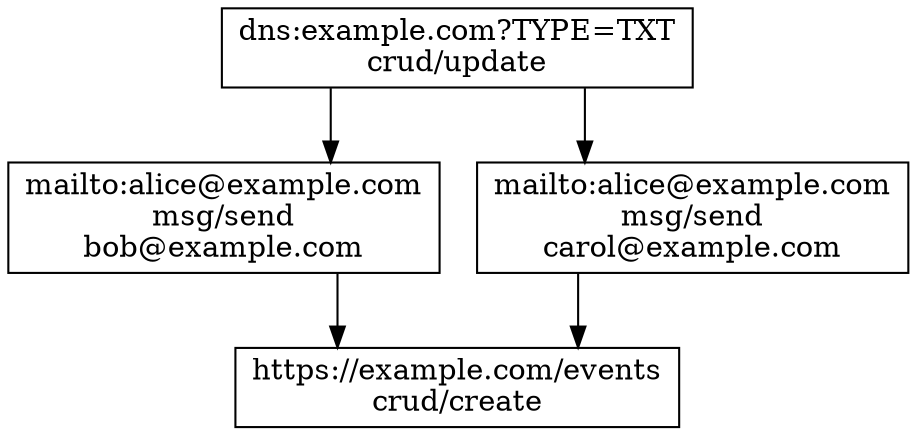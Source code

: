 digraph {
    splines  = ortho

    node [shape = box]

    top -> left  -> bottom
    top -> right -> bottom

    top    [label = "dns:example.com?TYPE=TXT\ncrud/update"]
    right  [label = "mailto:alice@example.com\nmsg/send\ncarol@example.com"]

    left   [label = "mailto:alice@example.com\nmsg/send\nbob@example.com"]
    bottom [label = "https://example.com/events\ncrud/create"]
}
